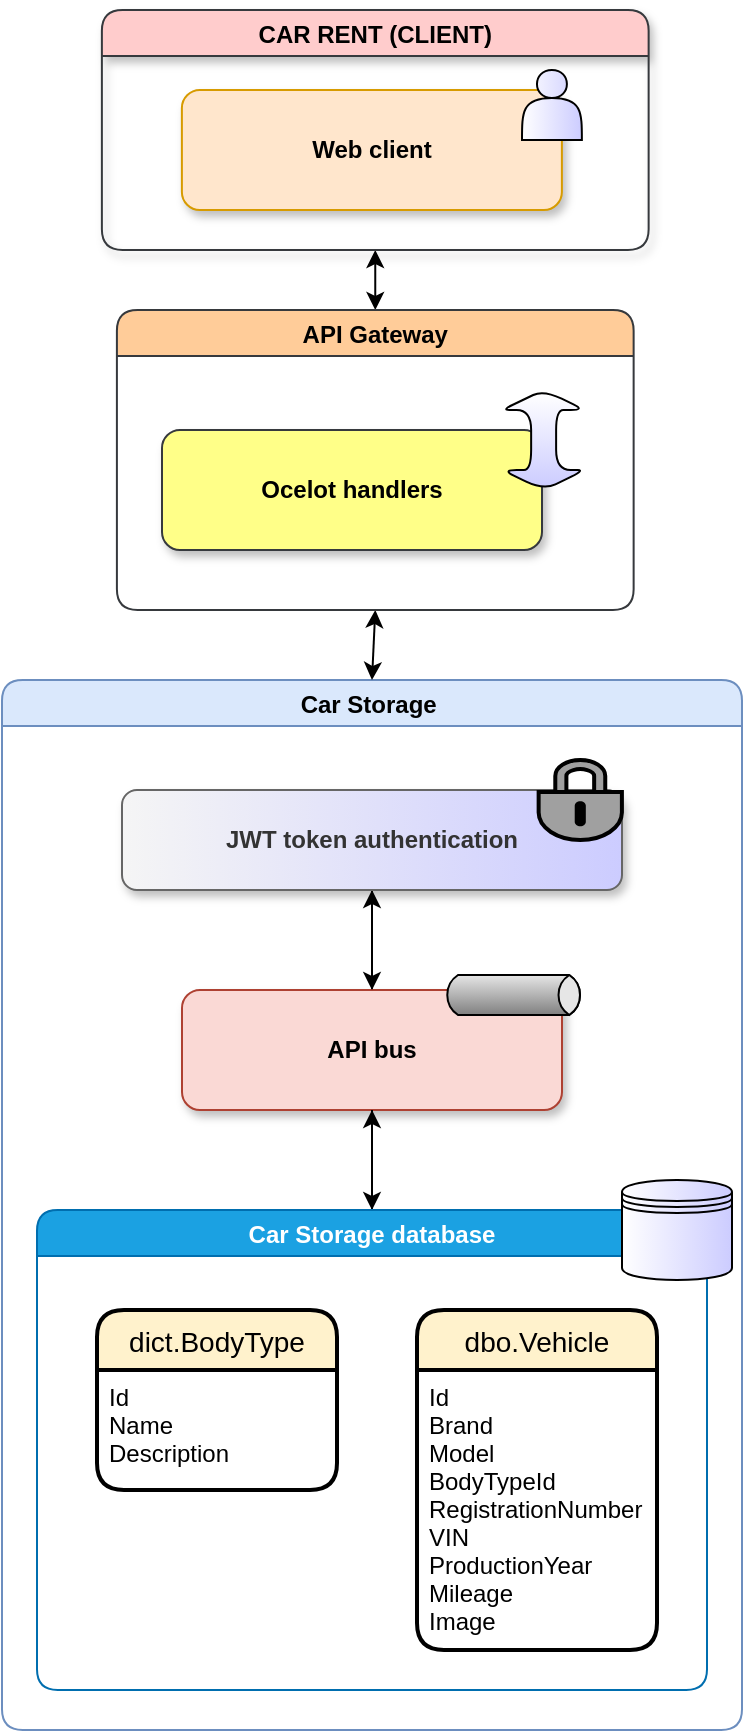 <mxfile version="16.6.6" type="dropbox"><diagram name="Page-1" id="74b105a0-9070-1c63-61bc-23e55f88626e"><mxGraphModel dx="1625" dy="889" grid="1" gridSize="10" guides="1" tooltips="1" connect="1" arrows="1" fold="1" page="1" pageScale="1.5" pageWidth="1169" pageHeight="826" background="none" math="0" shadow="0"><root><mxCell id="0" style=";html=1;"/><mxCell id="1" style=";html=1;" parent="0"/><mxCell id="lQNOrSeBwNjAzq_l15fd-18" value="" style="endArrow=classic;startArrow=classic;html=1;rounded=0;entryX=0.5;entryY=1;entryDx=0;entryDy=0;exitX=0.5;exitY=0;exitDx=0;exitDy=0;" parent="1" source="lQNOrSeBwNjAzq_l15fd-24" target="lQNOrSeBwNjAzq_l15fd-37" edge="1"><mxGeometry width="50" height="50" relative="1" as="geometry"><mxPoint x="910" y="220" as="sourcePoint"/><mxPoint x="926.63" y="100" as="targetPoint"/><Array as="points"><mxPoint x="927" y="160"/></Array></mxGeometry></mxCell><mxCell id="lQNOrSeBwNjAzq_l15fd-21" value="Car Storage " style="swimlane;fillColor=#dae8fc;strokeColor=#6c8ebf;rounded=1;glass=0;shadow=0;swimlaneLine=1;" parent="1" vertex="1"><mxGeometry x="740" y="345" width="370" height="525" as="geometry"/></mxCell><mxCell id="o1XbD1r5wFLTgsd06-jk-28" style="edgeStyle=orthogonalEdgeStyle;rounded=0;orthogonalLoop=1;jettySize=auto;html=1;entryX=0.5;entryY=1;entryDx=0;entryDy=0;fontSize=11;" edge="1" parent="lQNOrSeBwNjAzq_l15fd-21" source="lQNOrSeBwNjAzq_l15fd-26" target="lQNOrSeBwNjAzq_l15fd-34"><mxGeometry relative="1" as="geometry"/></mxCell><mxCell id="lQNOrSeBwNjAzq_l15fd-26" value="API bus" style="whiteSpace=wrap;html=1;shadow=1;fillColor=#fad9d5;strokeColor=#ae4132;rounded=1;fontStyle=1" parent="lQNOrSeBwNjAzq_l15fd-21" vertex="1"><mxGeometry x="90" y="155" width="190" height="60" as="geometry"/></mxCell><mxCell id="lQNOrSeBwNjAzq_l15fd-27" style="edgeStyle=orthogonalEdgeStyle;rounded=0;orthogonalLoop=1;jettySize=auto;html=1;entryX=0.5;entryY=0;entryDx=0;entryDy=0;" parent="lQNOrSeBwNjAzq_l15fd-21" source="lQNOrSeBwNjAzq_l15fd-26" target="o1XbD1r5wFLTgsd06-jk-2" edge="1"><mxGeometry relative="1" as="geometry"><mxPoint x="170" y="260.0" as="targetPoint"/></mxGeometry></mxCell><mxCell id="o1XbD1r5wFLTgsd06-jk-27" style="edgeStyle=orthogonalEdgeStyle;rounded=0;orthogonalLoop=1;jettySize=auto;html=1;entryX=0.5;entryY=0;entryDx=0;entryDy=0;fontSize=11;" edge="1" parent="lQNOrSeBwNjAzq_l15fd-21" source="lQNOrSeBwNjAzq_l15fd-34" target="lQNOrSeBwNjAzq_l15fd-26"><mxGeometry relative="1" as="geometry"/></mxCell><mxCell id="lQNOrSeBwNjAzq_l15fd-34" value="JWT token authentication" style="rounded=1;whiteSpace=wrap;html=1;shadow=1;fillColor=#f5f5f5;fontColor=#333333;strokeColor=#666666;gradientColor=#CCCCFF;gradientDirection=east;fontStyle=1" parent="lQNOrSeBwNjAzq_l15fd-21" vertex="1"><mxGeometry x="60" y="55" width="250" height="50" as="geometry"/></mxCell><mxCell id="LVW7P6gQLsMDWWTse4x9-10" value="" style="dashed=0;outlineConnect=0;strokeWidth=2;html=1;align=center;fontSize=8;verticalLabelPosition=bottom;verticalAlign=top;shape=mxgraph.eip.durable_subscriber;fillColor=#a0a0a0;rounded=1;shadow=0;glass=0;labelBackgroundColor=none;" parent="lQNOrSeBwNjAzq_l15fd-21" vertex="1"><mxGeometry x="268.32" y="40" width="41.63" height="40" as="geometry"/></mxCell><mxCell id="LVW7P6gQLsMDWWTse4x9-12" value="" style="strokeWidth=1;outlineConnect=0;dashed=0;align=center;fontSize=8;shape=mxgraph.eip.messageChannel;html=1;verticalLabelPosition=bottom;verticalAlign=top;rounded=1;shadow=0;glass=0;labelBackgroundColor=none;gradientColor=#CCCCFF;gradientDirection=east;" parent="lQNOrSeBwNjAzq_l15fd-21" vertex="1"><mxGeometry x="220" y="120" width="71.63" height="74.99" as="geometry"/></mxCell><mxCell id="o1XbD1r5wFLTgsd06-jk-44" style="edgeStyle=orthogonalEdgeStyle;rounded=0;orthogonalLoop=1;jettySize=auto;html=1;entryX=0.5;entryY=1;entryDx=0;entryDy=0;fontSize=11;" edge="1" parent="lQNOrSeBwNjAzq_l15fd-21" source="o1XbD1r5wFLTgsd06-jk-2" target="lQNOrSeBwNjAzq_l15fd-26"><mxGeometry relative="1" as="geometry"/></mxCell><mxCell id="o1XbD1r5wFLTgsd06-jk-2" value="Car Storage database" style="swimlane;rounded=1;shadow=0;fillColor=#1ba1e2;strokeColor=#006EAF;fontColor=#ffffff;gradientColor=none;swimlaneFillColor=default;" vertex="1" parent="lQNOrSeBwNjAzq_l15fd-21"><mxGeometry x="17.5" y="265" width="335" height="240" as="geometry"/></mxCell><mxCell id="o1XbD1r5wFLTgsd06-jk-21" value="" style="shape=tableRow;horizontal=0;startSize=0;swimlaneHead=0;swimlaneBody=0;fillColor=none;collapsible=0;dropTarget=0;points=[[0,0.5],[1,0.5]];portConstraint=eastwest;top=0;left=0;right=0;bottom=0;rounded=1;shadow=0;" vertex="1" parent="o1XbD1r5wFLTgsd06-jk-2"><mxGeometry x="10" y="180" width="190" height="30" as="geometry"/></mxCell><mxCell id="o1XbD1r5wFLTgsd06-jk-22" value="" style="shape=partialRectangle;connectable=0;fillColor=none;top=0;left=0;bottom=0;right=0;editable=1;overflow=hidden;rounded=1;shadow=0;" vertex="1" parent="o1XbD1r5wFLTgsd06-jk-21"><mxGeometry width="30" height="30" as="geometry"><mxRectangle width="30" height="30" as="alternateBounds"/></mxGeometry></mxCell><mxCell id="o1XbD1r5wFLTgsd06-jk-24" value="dbo.Vehicle" style="swimlane;childLayout=stackLayout;horizontal=1;startSize=30;horizontalStack=0;rounded=1;fontSize=14;fontStyle=0;strokeWidth=2;resizeParent=0;resizeLast=1;shadow=0;dashed=0;align=center;gradientColor=none;fillColor=#FFF2CC;" vertex="1" parent="o1XbD1r5wFLTgsd06-jk-2"><mxGeometry x="190" y="50" width="120" height="170" as="geometry"/></mxCell><mxCell id="o1XbD1r5wFLTgsd06-jk-25" value="Id&#10;Brand&#10;Model&#10;BodyTypeId&#10;RegistrationNumber&#10;VIN&#10;ProductionYear&#10;Mileage&#10;Image" style="align=left;strokeColor=none;fillColor=none;spacingLeft=4;fontSize=12;verticalAlign=top;resizable=0;rotatable=0;part=1;rounded=1;shadow=0;" vertex="1" parent="o1XbD1r5wFLTgsd06-jk-24"><mxGeometry y="30" width="120" height="140" as="geometry"/></mxCell><mxCell id="o1XbD1r5wFLTgsd06-jk-41" value="dict.BodyType" style="swimlane;childLayout=stackLayout;horizontal=1;startSize=30;horizontalStack=0;rounded=1;fontSize=14;fontStyle=0;strokeWidth=2;resizeParent=0;resizeLast=1;shadow=0;dashed=0;align=center;gradientColor=none;fillColor=#FFF2CC;" vertex="1" parent="o1XbD1r5wFLTgsd06-jk-2"><mxGeometry x="30" y="50" width="120" height="90" as="geometry"/></mxCell><mxCell id="o1XbD1r5wFLTgsd06-jk-42" value="Id&#10;Name&#10;Description" style="align=left;strokeColor=none;fillColor=none;spacingLeft=4;fontSize=12;verticalAlign=top;resizable=0;rotatable=0;part=1;rounded=1;shadow=0;" vertex="1" parent="o1XbD1r5wFLTgsd06-jk-41"><mxGeometry y="30" width="120" height="60" as="geometry"/></mxCell><mxCell id="LVW7P6gQLsMDWWTse4x9-1" value="" style="shape=datastore;whiteSpace=wrap;html=1;rounded=1;shadow=0;glass=0;labelBackgroundColor=none;gradientColor=#CCCCFF;gradientDirection=east;" parent="o1XbD1r5wFLTgsd06-jk-2" vertex="1"><mxGeometry x="292.5" y="-15" width="55" height="50" as="geometry"/></mxCell><mxCell id="lQNOrSeBwNjAzq_l15fd-22" value="" style="endArrow=classic;startArrow=classic;html=1;rounded=0;exitX=0.5;exitY=0;exitDx=0;exitDy=0;entryX=0.5;entryY=1;entryDx=0;entryDy=0;" parent="1" source="lQNOrSeBwNjAzq_l15fd-21" target="lQNOrSeBwNjAzq_l15fd-24" edge="1"><mxGeometry width="50" height="50" relative="1" as="geometry"><mxPoint x="1010" y="310" as="sourcePoint"/><mxPoint x="910" y="290" as="targetPoint"/></mxGeometry></mxCell><mxCell id="lQNOrSeBwNjAzq_l15fd-24" value="API Gateway" style="swimlane;fillColor=#ffcc99;strokeColor=#36393d;rounded=1;" parent="1" vertex="1"><mxGeometry x="797.45" y="160" width="258.37" height="150" as="geometry"/></mxCell><mxCell id="lQNOrSeBwNjAzq_l15fd-31" value="Ocelot handlers" style="whiteSpace=wrap;html=1;shadow=1;fillColor=#ffff88;strokeColor=#36393d;rounded=1;fontStyle=1" parent="lQNOrSeBwNjAzq_l15fd-24" vertex="1"><mxGeometry x="22.55" y="60" width="190" height="60" as="geometry"/></mxCell><mxCell id="LVW7P6gQLsMDWWTse4x9-6" value="" style="shape=doubleArrow;direction=south;whiteSpace=wrap;html=1;rounded=1;shadow=0;glass=0;labelBackgroundColor=none;gradientColor=#CCCCFF;gradientDirection=east;" parent="lQNOrSeBwNjAzq_l15fd-24" vertex="1"><mxGeometry x="192.55" y="40" width="41.63" height="50" as="geometry"/></mxCell><mxCell id="lQNOrSeBwNjAzq_l15fd-37" value="CAR RENT (CLIENT)" style="swimlane;shadow=1;fillColor=#ffcccc;strokeColor=#36393d;rounded=1;" parent="1" vertex="1"><mxGeometry x="789.94" y="10" width="273.38" height="120" as="geometry"><mxRectangle x="789.94" y="10" width="80" height="23" as="alternateBounds"/></mxGeometry></mxCell><mxCell id="lQNOrSeBwNjAzq_l15fd-38" value="Web client&lt;br&gt;" style="whiteSpace=wrap;html=1;shadow=1;fillColor=#ffe6cc;strokeColor=#d79b00;rounded=1;fontStyle=1" parent="lQNOrSeBwNjAzq_l15fd-37" vertex="1"><mxGeometry x="40" y="40" width="190" height="60" as="geometry"/></mxCell><mxCell id="LVW7P6gQLsMDWWTse4x9-2" value="" style="shape=actor;whiteSpace=wrap;html=1;rounded=1;shadow=0;glass=0;labelBackgroundColor=none;gradientColor=#CCCCFF;gradientDirection=east;" parent="lQNOrSeBwNjAzq_l15fd-37" vertex="1"><mxGeometry x="210.06" y="30" width="29.94" height="35" as="geometry"/></mxCell></root></mxGraphModel></diagram></mxfile>
